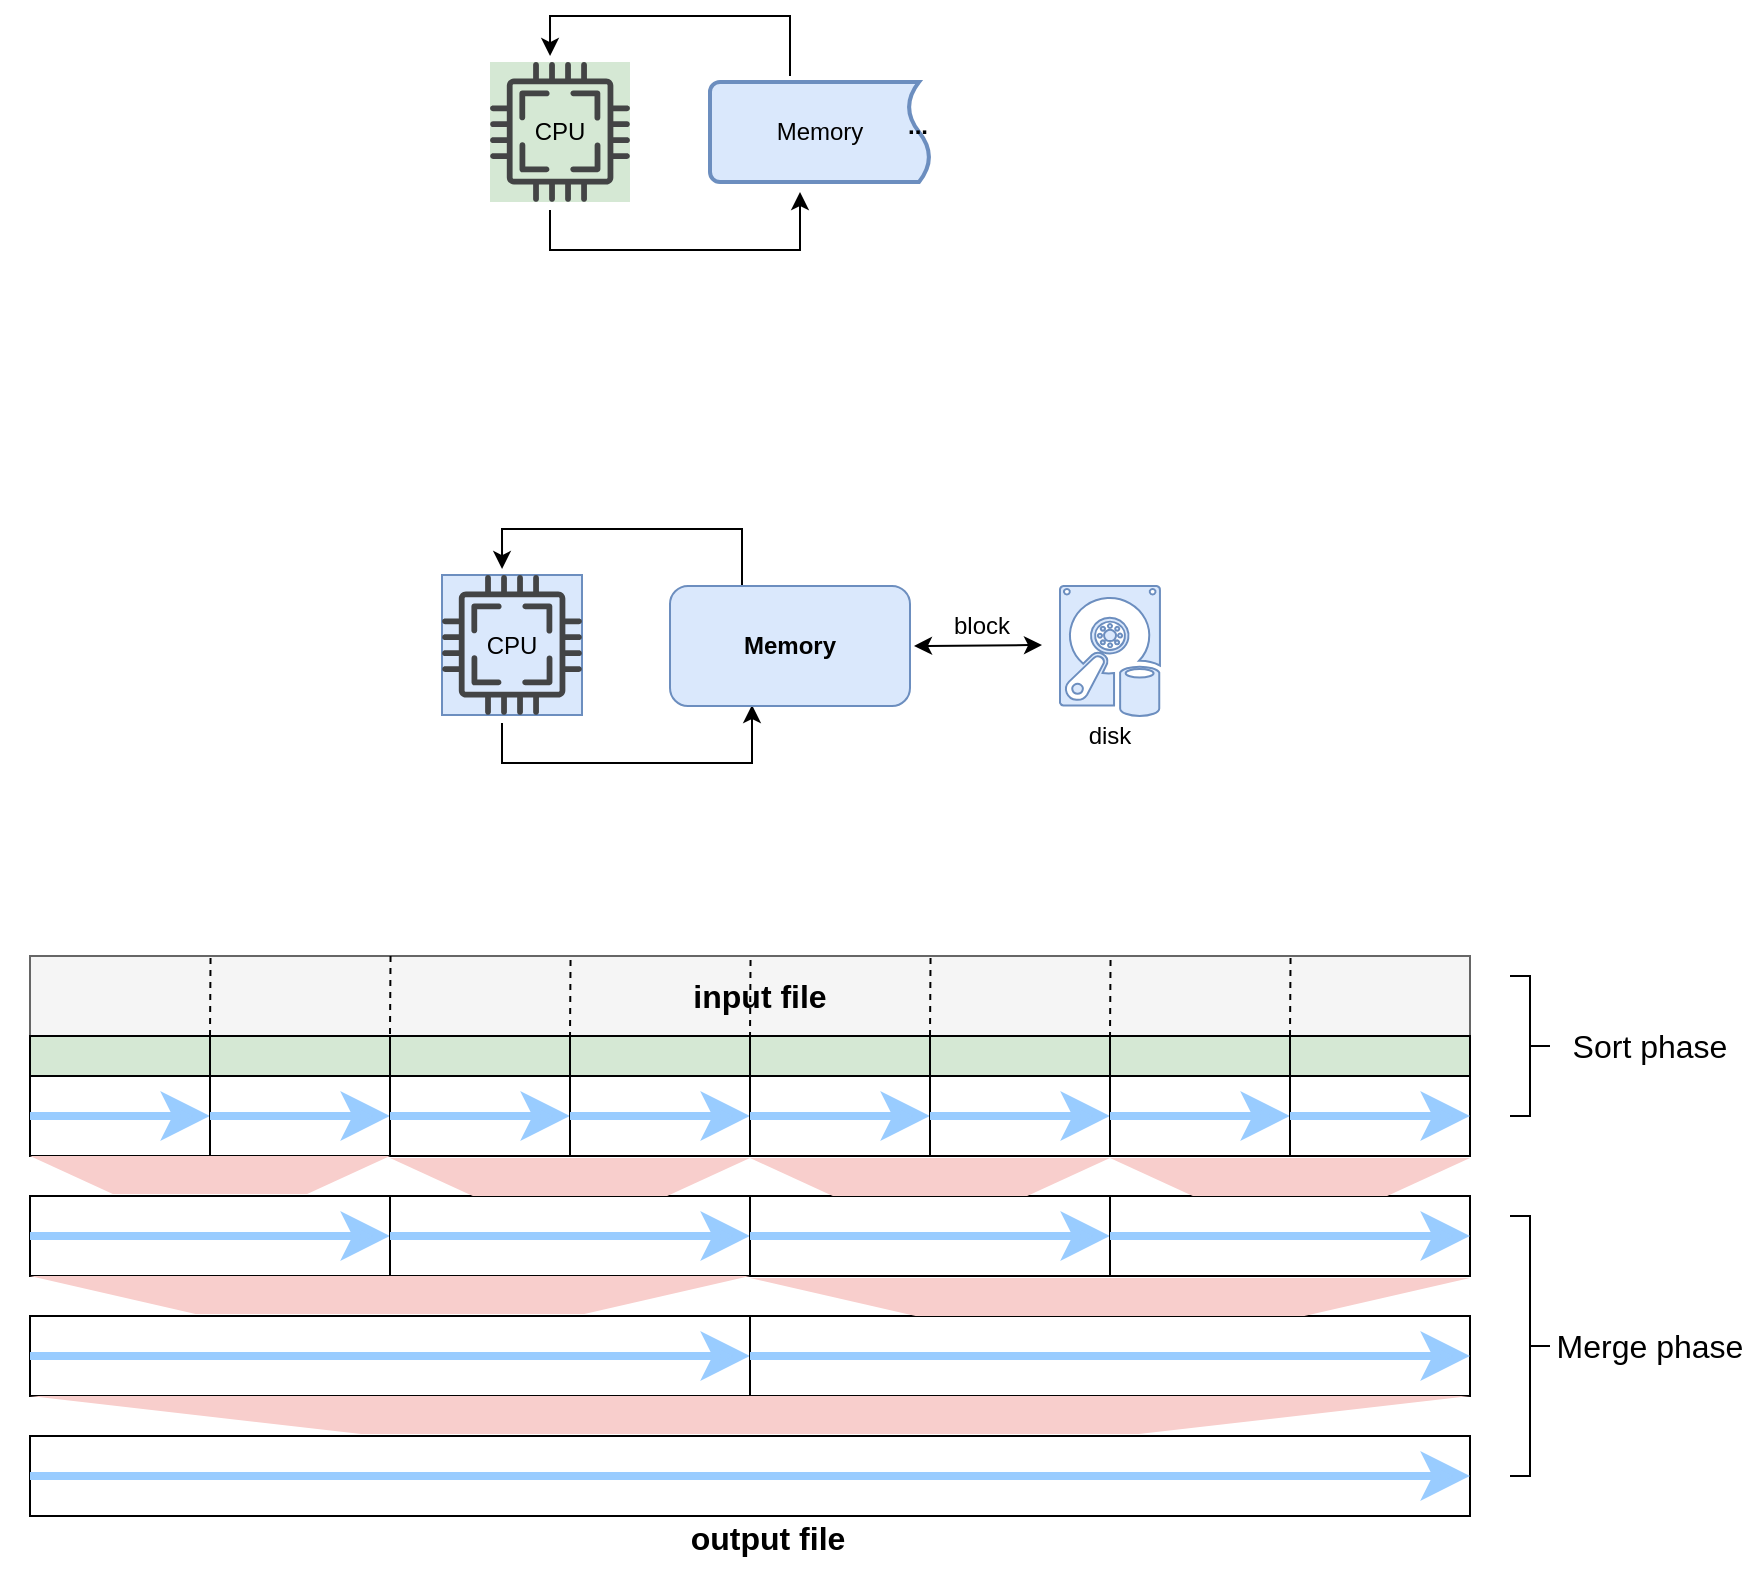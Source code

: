 <mxfile version="20.4.0" type="github">
  <diagram id="4smZeyvt5P-9_RaWFuqd" name="Page-1">
    <mxGraphModel dx="1209" dy="652" grid="1" gridSize="10" guides="1" tooltips="1" connect="1" arrows="1" fold="1" page="1" pageScale="1" pageWidth="850" pageHeight="1100" math="0" shadow="0">
      <root>
        <mxCell id="0" />
        <mxCell id="1" parent="0" />
        <mxCell id="fH4loxEB4iK8McvrBhj8-13" value="" style="group;fillColor=#d5e8d4;strokeColor=none;" vertex="1" connectable="0" parent="1">
          <mxGeometry x="250" y="263" width="70" height="70" as="geometry" />
        </mxCell>
        <mxCell id="fH4loxEB4iK8McvrBhj8-11" value="" style="sketch=0;pointerEvents=1;shadow=0;dashed=0;html=1;strokeColor=none;fillColor=#434445;aspect=fixed;labelPosition=center;verticalLabelPosition=bottom;verticalAlign=top;align=center;outlineConnect=0;shape=mxgraph.vvd.cpu;" vertex="1" parent="fH4loxEB4iK8McvrBhj8-13">
          <mxGeometry width="70" height="70" as="geometry" />
        </mxCell>
        <mxCell id="fH4loxEB4iK8McvrBhj8-12" value="CPU" style="text;html=1;strokeColor=none;fillColor=#d5e8d4;align=center;verticalAlign=middle;whiteSpace=wrap;rounded=0;" vertex="1" parent="fH4loxEB4iK8McvrBhj8-13">
          <mxGeometry x="20" y="20" width="30" height="30" as="geometry" />
        </mxCell>
        <mxCell id="fH4loxEB4iK8McvrBhj8-14" value="Memory" style="strokeWidth=2;html=1;shape=mxgraph.flowchart.document2;whiteSpace=wrap;size=0.1;direction=north;fillColor=#dae8fc;strokeColor=#6c8ebf;" vertex="1" parent="1">
          <mxGeometry x="360" y="273" width="110" height="50" as="geometry" />
        </mxCell>
        <mxCell id="fH4loxEB4iK8McvrBhj8-15" value="..." style="text;html=1;strokeColor=none;fillColor=none;align=center;verticalAlign=middle;whiteSpace=wrap;rounded=0;fontStyle=1;spacingTop=0;" vertex="1" parent="1">
          <mxGeometry x="434" y="280" width="60" height="30" as="geometry" />
        </mxCell>
        <mxCell id="fH4loxEB4iK8McvrBhj8-16" value="" style="endArrow=classic;html=1;rounded=0;entryX=0.429;entryY=-0.014;entryDx=0;entryDy=0;entryPerimeter=0;" edge="1" parent="1">
          <mxGeometry width="50" height="50" relative="1" as="geometry">
            <mxPoint x="400" y="270" as="sourcePoint" />
            <mxPoint x="280.03" y="260.02" as="targetPoint" />
            <Array as="points">
              <mxPoint x="400" y="240" />
              <mxPoint x="280" y="240" />
            </Array>
          </mxGeometry>
        </mxCell>
        <mxCell id="fH4loxEB4iK8McvrBhj8-17" value="" style="endArrow=classic;html=1;rounded=0;entryX=0;entryY=0.5;entryDx=0;entryDy=0;entryPerimeter=0;" edge="1" parent="1">
          <mxGeometry width="50" height="50" relative="1" as="geometry">
            <mxPoint x="280" y="337" as="sourcePoint" />
            <mxPoint x="405" y="328" as="targetPoint" />
            <Array as="points">
              <mxPoint x="280" y="357" />
              <mxPoint x="405" y="357" />
            </Array>
          </mxGeometry>
        </mxCell>
        <mxCell id="fH4loxEB4iK8McvrBhj8-19" value="" style="group;fillColor=#dae8fc;strokeColor=#6c8ebf;" vertex="1" connectable="0" parent="1">
          <mxGeometry x="226" y="519.5" width="70" height="70" as="geometry" />
        </mxCell>
        <mxCell id="fH4loxEB4iK8McvrBhj8-20" value="" style="sketch=0;pointerEvents=1;shadow=0;dashed=0;html=1;strokeColor=none;fillColor=#434445;aspect=fixed;labelPosition=center;verticalLabelPosition=bottom;verticalAlign=top;align=center;outlineConnect=0;shape=mxgraph.vvd.cpu;" vertex="1" parent="fH4loxEB4iK8McvrBhj8-19">
          <mxGeometry width="70" height="70" as="geometry" />
        </mxCell>
        <mxCell id="fH4loxEB4iK8McvrBhj8-21" value="CPU" style="text;html=1;strokeColor=none;fillColor=#dae8fc;align=center;verticalAlign=middle;whiteSpace=wrap;rounded=0;" vertex="1" parent="fH4loxEB4iK8McvrBhj8-19">
          <mxGeometry x="20" y="20" width="30" height="30" as="geometry" />
        </mxCell>
        <mxCell id="fH4loxEB4iK8McvrBhj8-24" value="" style="endArrow=classic;html=1;rounded=0;entryX=0.429;entryY=-0.014;entryDx=0;entryDy=0;entryPerimeter=0;" edge="1" parent="1">
          <mxGeometry width="50" height="50" relative="1" as="geometry">
            <mxPoint x="376" y="526.5" as="sourcePoint" />
            <mxPoint x="256.03" y="516.52" as="targetPoint" />
            <Array as="points">
              <mxPoint x="376" y="496.5" />
              <mxPoint x="256" y="496.5" />
            </Array>
          </mxGeometry>
        </mxCell>
        <mxCell id="fH4loxEB4iK8McvrBhj8-25" value="" style="endArrow=classic;html=1;rounded=0;entryX=0;entryY=0.5;entryDx=0;entryDy=0;entryPerimeter=0;" edge="1" parent="1">
          <mxGeometry width="50" height="50" relative="1" as="geometry">
            <mxPoint x="256" y="593.5" as="sourcePoint" />
            <mxPoint x="381" y="584.5" as="targetPoint" />
            <Array as="points">
              <mxPoint x="256" y="613.5" />
              <mxPoint x="381" y="613.5" />
            </Array>
          </mxGeometry>
        </mxCell>
        <mxCell id="fH4loxEB4iK8McvrBhj8-26" value="Memory" style="rounded=1;whiteSpace=wrap;html=1;strokeColor=#6c8ebf;fillColor=#dae8fc;fontStyle=1" vertex="1" parent="1">
          <mxGeometry x="340" y="525" width="120" height="60" as="geometry" />
        </mxCell>
        <mxCell id="fH4loxEB4iK8McvrBhj8-28" value="" style="endArrow=classic;startArrow=classic;html=1;rounded=0;exitX=1;exitY=0.5;exitDx=0;exitDy=0;entryX=0;entryY=0.5;entryDx=0;entryDy=0;" edge="1" parent="1">
          <mxGeometry width="50" height="50" relative="1" as="geometry">
            <mxPoint x="462" y="555" as="sourcePoint" />
            <mxPoint x="526" y="554.5" as="targetPoint" />
          </mxGeometry>
        </mxCell>
        <mxCell id="fH4loxEB4iK8McvrBhj8-29" value="block" style="text;html=1;strokeColor=none;fillColor=none;align=center;verticalAlign=middle;whiteSpace=wrap;rounded=0;" vertex="1" parent="1">
          <mxGeometry x="466" y="529.5" width="60" height="30" as="geometry" />
        </mxCell>
        <mxCell id="fH4loxEB4iK8McvrBhj8-30" value="" style="verticalLabelPosition=bottom;html=1;verticalAlign=top;align=center;strokeColor=#6c8ebf;fillColor=#dae8fc;shape=mxgraph.azure.vhd_data_disk;pointerEvents=1;" vertex="1" parent="1">
          <mxGeometry x="535" y="525" width="50" height="65" as="geometry" />
        </mxCell>
        <mxCell id="fH4loxEB4iK8McvrBhj8-31" value="disk" style="text;html=1;strokeColor=none;fillColor=none;align=center;verticalAlign=middle;whiteSpace=wrap;rounded=0;" vertex="1" parent="1">
          <mxGeometry x="530" y="585" width="60" height="30" as="geometry" />
        </mxCell>
        <mxCell id="fH4loxEB4iK8McvrBhj8-32" value="" style="rounded=0;whiteSpace=wrap;html=1;strokeColor=#666666;fillColor=#f5f5f5;fontColor=#333333;fontSize=16;" vertex="1" parent="1">
          <mxGeometry x="20" y="710" width="720" height="40" as="geometry" />
        </mxCell>
        <mxCell id="fH4loxEB4iK8McvrBhj8-33" value="" style="rounded=0;whiteSpace=wrap;html=1;fontSize=16;" vertex="1" parent="1">
          <mxGeometry x="20" y="770" width="90" height="40" as="geometry" />
        </mxCell>
        <mxCell id="fH4loxEB4iK8McvrBhj8-35" value="" style="endArrow=classic;html=1;rounded=0;fontSize=16;exitX=0;exitY=0.5;exitDx=0;exitDy=0;entryX=1;entryY=0.5;entryDx=0;entryDy=0;fillColor=#dae8fc;strokeColor=#99CCFF;strokeWidth=4;startArrow=none;startFill=0;endSize=12;" edge="1" parent="1" source="fH4loxEB4iK8McvrBhj8-33" target="fH4loxEB4iK8McvrBhj8-33">
          <mxGeometry width="50" height="50" relative="1" as="geometry">
            <mxPoint x="400" y="860" as="sourcePoint" />
            <mxPoint x="450" y="810" as="targetPoint" />
          </mxGeometry>
        </mxCell>
        <mxCell id="fH4loxEB4iK8McvrBhj8-36" value="" style="rounded=0;whiteSpace=wrap;html=1;fontSize=16;" vertex="1" parent="1">
          <mxGeometry x="110" y="770" width="90" height="40" as="geometry" />
        </mxCell>
        <mxCell id="fH4loxEB4iK8McvrBhj8-37" value="" style="endArrow=classic;html=1;rounded=0;fontSize=16;exitX=0;exitY=0.5;exitDx=0;exitDy=0;entryX=1;entryY=0.5;entryDx=0;entryDy=0;fillColor=#dae8fc;strokeColor=#99CCFF;strokeWidth=4;startArrow=none;startFill=0;endSize=12;" edge="1" parent="1" source="fH4loxEB4iK8McvrBhj8-36" target="fH4loxEB4iK8McvrBhj8-36">
          <mxGeometry width="50" height="50" relative="1" as="geometry">
            <mxPoint x="490" y="860" as="sourcePoint" />
            <mxPoint x="540" y="810" as="targetPoint" />
          </mxGeometry>
        </mxCell>
        <mxCell id="fH4loxEB4iK8McvrBhj8-38" value="" style="rounded=0;whiteSpace=wrap;html=1;fontSize=16;" vertex="1" parent="1">
          <mxGeometry x="200" y="770" width="90" height="40" as="geometry" />
        </mxCell>
        <mxCell id="fH4loxEB4iK8McvrBhj8-39" value="" style="endArrow=classic;html=1;rounded=0;fontSize=16;exitX=0;exitY=0.5;exitDx=0;exitDy=0;entryX=1;entryY=0.5;entryDx=0;entryDy=0;fillColor=#dae8fc;strokeColor=#99CCFF;strokeWidth=4;startArrow=none;startFill=0;endSize=12;" edge="1" parent="1" source="fH4loxEB4iK8McvrBhj8-38" target="fH4loxEB4iK8McvrBhj8-38">
          <mxGeometry width="50" height="50" relative="1" as="geometry">
            <mxPoint x="580" y="860" as="sourcePoint" />
            <mxPoint x="630" y="810" as="targetPoint" />
          </mxGeometry>
        </mxCell>
        <mxCell id="fH4loxEB4iK8McvrBhj8-42" value="" style="rounded=0;whiteSpace=wrap;html=1;fontSize=16;" vertex="1" parent="1">
          <mxGeometry x="290" y="770" width="90" height="40" as="geometry" />
        </mxCell>
        <mxCell id="fH4loxEB4iK8McvrBhj8-43" value="" style="endArrow=classic;html=1;rounded=0;fontSize=16;exitX=0;exitY=0.5;exitDx=0;exitDy=0;entryX=1;entryY=0.5;entryDx=0;entryDy=0;fillColor=#dae8fc;strokeColor=#99CCFF;strokeWidth=4;startArrow=none;startFill=0;endSize=12;" edge="1" parent="1" source="fH4loxEB4iK8McvrBhj8-42" target="fH4loxEB4iK8McvrBhj8-42">
          <mxGeometry width="50" height="50" relative="1" as="geometry">
            <mxPoint x="670" y="860" as="sourcePoint" />
            <mxPoint x="720" y="810" as="targetPoint" />
          </mxGeometry>
        </mxCell>
        <mxCell id="fH4loxEB4iK8McvrBhj8-44" value="" style="rounded=0;whiteSpace=wrap;html=1;fontSize=16;" vertex="1" parent="1">
          <mxGeometry x="380" y="770" width="90" height="40" as="geometry" />
        </mxCell>
        <mxCell id="fH4loxEB4iK8McvrBhj8-45" value="" style="endArrow=classic;html=1;rounded=0;fontSize=16;exitX=0;exitY=0.5;exitDx=0;exitDy=0;entryX=1;entryY=0.5;entryDx=0;entryDy=0;fillColor=#dae8fc;strokeColor=#99CCFF;strokeWidth=4;startArrow=none;startFill=0;endSize=12;" edge="1" parent="1" source="fH4loxEB4iK8McvrBhj8-44" target="fH4loxEB4iK8McvrBhj8-44">
          <mxGeometry width="50" height="50" relative="1" as="geometry">
            <mxPoint x="760" y="860" as="sourcePoint" />
            <mxPoint x="810" y="810" as="targetPoint" />
          </mxGeometry>
        </mxCell>
        <mxCell id="fH4loxEB4iK8McvrBhj8-46" value="" style="rounded=0;whiteSpace=wrap;html=1;fontSize=16;" vertex="1" parent="1">
          <mxGeometry x="470" y="770" width="90" height="40" as="geometry" />
        </mxCell>
        <mxCell id="fH4loxEB4iK8McvrBhj8-47" value="" style="endArrow=classic;html=1;rounded=0;fontSize=16;exitX=0;exitY=0.5;exitDx=0;exitDy=0;entryX=1;entryY=0.5;entryDx=0;entryDy=0;fillColor=#dae8fc;strokeColor=#99CCFF;strokeWidth=4;startArrow=none;startFill=0;endSize=12;" edge="1" parent="1" source="fH4loxEB4iK8McvrBhj8-46" target="fH4loxEB4iK8McvrBhj8-46">
          <mxGeometry width="50" height="50" relative="1" as="geometry">
            <mxPoint x="850" y="860" as="sourcePoint" />
            <mxPoint x="900" y="810" as="targetPoint" />
          </mxGeometry>
        </mxCell>
        <mxCell id="fH4loxEB4iK8McvrBhj8-48" value="" style="rounded=0;whiteSpace=wrap;html=1;fontSize=16;" vertex="1" parent="1">
          <mxGeometry x="560" y="770" width="90" height="40" as="geometry" />
        </mxCell>
        <mxCell id="fH4loxEB4iK8McvrBhj8-49" value="" style="endArrow=classic;html=1;rounded=0;fontSize=16;exitX=0;exitY=0.5;exitDx=0;exitDy=0;entryX=1;entryY=0.5;entryDx=0;entryDy=0;fillColor=#dae8fc;strokeColor=#99CCFF;strokeWidth=4;startArrow=none;startFill=0;endSize=12;" edge="1" parent="1" source="fH4loxEB4iK8McvrBhj8-48" target="fH4loxEB4iK8McvrBhj8-48">
          <mxGeometry width="50" height="50" relative="1" as="geometry">
            <mxPoint x="940" y="860" as="sourcePoint" />
            <mxPoint x="990" y="810" as="targetPoint" />
          </mxGeometry>
        </mxCell>
        <mxCell id="fH4loxEB4iK8McvrBhj8-50" value="" style="rounded=0;whiteSpace=wrap;html=1;fontSize=16;" vertex="1" parent="1">
          <mxGeometry x="650" y="770" width="90" height="40" as="geometry" />
        </mxCell>
        <mxCell id="fH4loxEB4iK8McvrBhj8-51" value="" style="endArrow=classic;html=1;rounded=0;fontSize=16;exitX=0;exitY=0.5;exitDx=0;exitDy=0;entryX=1;entryY=0.5;entryDx=0;entryDy=0;fillColor=#dae8fc;strokeColor=#99CCFF;strokeWidth=4;startArrow=none;startFill=0;endSize=12;" edge="1" parent="1" source="fH4loxEB4iK8McvrBhj8-50" target="fH4loxEB4iK8McvrBhj8-50">
          <mxGeometry width="50" height="50" relative="1" as="geometry">
            <mxPoint x="1030" y="860" as="sourcePoint" />
            <mxPoint x="1080" y="810" as="targetPoint" />
          </mxGeometry>
        </mxCell>
        <mxCell id="fH4loxEB4iK8McvrBhj8-54" value="" style="rounded=0;whiteSpace=wrap;html=1;fontSize=16;" vertex="1" parent="1">
          <mxGeometry x="20" y="830" width="180" height="40" as="geometry" />
        </mxCell>
        <mxCell id="fH4loxEB4iK8McvrBhj8-55" value="" style="endArrow=classic;html=1;rounded=0;fontSize=16;exitX=0;exitY=0.5;exitDx=0;exitDy=0;entryX=1;entryY=0.5;entryDx=0;entryDy=0;fillColor=#dae8fc;strokeColor=#99CCFF;strokeWidth=4;startArrow=none;startFill=0;endSize=12;" edge="1" parent="1" source="fH4loxEB4iK8McvrBhj8-54" target="fH4loxEB4iK8McvrBhj8-54">
          <mxGeometry width="50" height="50" relative="1" as="geometry">
            <mxPoint x="400" y="920" as="sourcePoint" />
            <mxPoint x="450" y="870" as="targetPoint" />
          </mxGeometry>
        </mxCell>
        <mxCell id="fH4loxEB4iK8McvrBhj8-56" value="" style="rounded=0;whiteSpace=wrap;html=1;fontSize=16;" vertex="1" parent="1">
          <mxGeometry x="200" y="830" width="180" height="40" as="geometry" />
        </mxCell>
        <mxCell id="fH4loxEB4iK8McvrBhj8-57" value="" style="endArrow=classic;html=1;rounded=0;fontSize=16;exitX=0;exitY=0.5;exitDx=0;exitDy=0;entryX=1;entryY=0.5;entryDx=0;entryDy=0;fillColor=#dae8fc;strokeColor=#99CCFF;strokeWidth=4;startArrow=none;startFill=0;endSize=12;" edge="1" parent="1" source="fH4loxEB4iK8McvrBhj8-56" target="fH4loxEB4iK8McvrBhj8-56">
          <mxGeometry width="50" height="50" relative="1" as="geometry">
            <mxPoint x="580" y="920" as="sourcePoint" />
            <mxPoint x="630" y="870" as="targetPoint" />
          </mxGeometry>
        </mxCell>
        <mxCell id="fH4loxEB4iK8McvrBhj8-58" value="" style="rounded=0;whiteSpace=wrap;html=1;fontSize=16;" vertex="1" parent="1">
          <mxGeometry x="380" y="830" width="180" height="40" as="geometry" />
        </mxCell>
        <mxCell id="fH4loxEB4iK8McvrBhj8-59" value="" style="endArrow=classic;html=1;rounded=0;fontSize=16;exitX=0;exitY=0.5;exitDx=0;exitDy=0;entryX=1;entryY=0.5;entryDx=0;entryDy=0;fillColor=#dae8fc;strokeColor=#99CCFF;strokeWidth=4;startArrow=none;startFill=0;endSize=12;" edge="1" parent="1" source="fH4loxEB4iK8McvrBhj8-58" target="fH4loxEB4iK8McvrBhj8-58">
          <mxGeometry width="50" height="50" relative="1" as="geometry">
            <mxPoint x="760" y="920" as="sourcePoint" />
            <mxPoint x="810" y="870" as="targetPoint" />
          </mxGeometry>
        </mxCell>
        <mxCell id="fH4loxEB4iK8McvrBhj8-60" value="" style="rounded=0;whiteSpace=wrap;html=1;fontSize=16;" vertex="1" parent="1">
          <mxGeometry x="560" y="830" width="180" height="40" as="geometry" />
        </mxCell>
        <mxCell id="fH4loxEB4iK8McvrBhj8-61" value="" style="endArrow=classic;html=1;rounded=0;fontSize=16;exitX=0;exitY=0.5;exitDx=0;exitDy=0;entryX=1;entryY=0.5;entryDx=0;entryDy=0;fillColor=#dae8fc;strokeColor=#99CCFF;strokeWidth=4;startArrow=none;startFill=0;endSize=12;" edge="1" parent="1" source="fH4loxEB4iK8McvrBhj8-60" target="fH4loxEB4iK8McvrBhj8-60">
          <mxGeometry width="50" height="50" relative="1" as="geometry">
            <mxPoint x="940" y="920" as="sourcePoint" />
            <mxPoint x="990" y="870" as="targetPoint" />
          </mxGeometry>
        </mxCell>
        <mxCell id="fH4loxEB4iK8McvrBhj8-62" value="" style="rounded=0;whiteSpace=wrap;html=1;fontSize=16;" vertex="1" parent="1">
          <mxGeometry x="20" y="890" width="360" height="40" as="geometry" />
        </mxCell>
        <mxCell id="fH4loxEB4iK8McvrBhj8-63" value="" style="endArrow=classic;html=1;rounded=0;fontSize=16;exitX=0;exitY=0.5;exitDx=0;exitDy=0;entryX=1;entryY=0.5;entryDx=0;entryDy=0;fillColor=#dae8fc;strokeColor=#99CCFF;strokeWidth=4;startArrow=none;startFill=0;endSize=12;" edge="1" parent="1" source="fH4loxEB4iK8McvrBhj8-62" target="fH4loxEB4iK8McvrBhj8-62">
          <mxGeometry width="50" height="50" relative="1" as="geometry">
            <mxPoint x="400" y="980" as="sourcePoint" />
            <mxPoint x="450" y="930" as="targetPoint" />
          </mxGeometry>
        </mxCell>
        <mxCell id="fH4loxEB4iK8McvrBhj8-65" value="" style="rounded=0;whiteSpace=wrap;html=1;fontSize=16;" vertex="1" parent="1">
          <mxGeometry x="380" y="890" width="360" height="40" as="geometry" />
        </mxCell>
        <mxCell id="fH4loxEB4iK8McvrBhj8-66" value="" style="endArrow=classic;html=1;rounded=0;fontSize=16;exitX=0;exitY=0.5;exitDx=0;exitDy=0;entryX=1;entryY=0.5;entryDx=0;entryDy=0;fillColor=#dae8fc;strokeColor=#99CCFF;strokeWidth=4;startArrow=none;startFill=0;endSize=12;" edge="1" parent="1" source="fH4loxEB4iK8McvrBhj8-65" target="fH4loxEB4iK8McvrBhj8-65">
          <mxGeometry width="50" height="50" relative="1" as="geometry">
            <mxPoint x="760" y="980" as="sourcePoint" />
            <mxPoint x="810" y="930" as="targetPoint" />
          </mxGeometry>
        </mxCell>
        <mxCell id="fH4loxEB4iK8McvrBhj8-67" value="" style="rounded=0;whiteSpace=wrap;html=1;fontSize=16;" vertex="1" parent="1">
          <mxGeometry x="20" y="950" width="720" height="40" as="geometry" />
        </mxCell>
        <mxCell id="fH4loxEB4iK8McvrBhj8-68" value="" style="endArrow=classic;html=1;rounded=0;fontSize=16;exitX=0;exitY=0.5;exitDx=0;exitDy=0;entryX=1;entryY=0.5;entryDx=0;entryDy=0;fillColor=#dae8fc;strokeColor=#99CCFF;strokeWidth=4;startArrow=none;startFill=0;endSize=12;" edge="1" parent="1" source="fH4loxEB4iK8McvrBhj8-67" target="fH4loxEB4iK8McvrBhj8-67">
          <mxGeometry width="50" height="50" relative="1" as="geometry">
            <mxPoint x="400" y="1040" as="sourcePoint" />
            <mxPoint x="450" y="990" as="targetPoint" />
          </mxGeometry>
        </mxCell>
        <mxCell id="fH4loxEB4iK8McvrBhj8-69" value="output file" style="text;html=1;strokeColor=none;fillColor=none;align=center;verticalAlign=middle;whiteSpace=wrap;rounded=0;fontSize=16;fontStyle=1" vertex="1" parent="1">
          <mxGeometry x="344" y="986" width="90" height="30" as="geometry" />
        </mxCell>
        <mxCell id="fH4loxEB4iK8McvrBhj8-71" value="" style="strokeWidth=1;html=1;shape=mxgraph.flowchart.annotation_2;align=left;labelPosition=right;pointerEvents=1;strokeColor=default;fontSize=16;fillColor=default;rotation=-180;" vertex="1" parent="1">
          <mxGeometry x="760" y="720" width="20" height="70" as="geometry" />
        </mxCell>
        <mxCell id="fH4loxEB4iK8McvrBhj8-72" value="Sort phase" style="text;html=1;strokeColor=none;fillColor=none;align=center;verticalAlign=middle;whiteSpace=wrap;rounded=0;strokeWidth=1;fontSize=16;" vertex="1" parent="1">
          <mxGeometry x="790" y="740" width="80" height="30" as="geometry" />
        </mxCell>
        <mxCell id="fH4loxEB4iK8McvrBhj8-73" value="" style="strokeWidth=1;html=1;shape=mxgraph.flowchart.annotation_2;align=left;labelPosition=right;pointerEvents=1;strokeColor=default;fontSize=16;fillColor=default;rotation=-180;" vertex="1" parent="1">
          <mxGeometry x="760" y="840" width="20" height="130" as="geometry" />
        </mxCell>
        <mxCell id="fH4loxEB4iK8McvrBhj8-74" value="Merge phase" style="text;html=1;strokeColor=none;fillColor=none;align=center;verticalAlign=middle;whiteSpace=wrap;rounded=0;strokeWidth=1;fontSize=16;" vertex="1" parent="1">
          <mxGeometry x="780" y="890" width="100" height="30" as="geometry" />
        </mxCell>
        <mxCell id="fH4loxEB4iK8McvrBhj8-92" value="" style="verticalLabelPosition=middle;verticalAlign=middle;html=1;shape=trapezoid;perimeter=trapezoidPerimeter;whiteSpace=wrap;size=0.23;arcSize=10;flipV=1;labelPosition=center;align=center;strokeColor=none;strokeWidth=1;fontSize=16;fillColor=#f8cecc;" vertex="1" parent="1">
          <mxGeometry x="20" y="810" width="180" height="19" as="geometry" />
        </mxCell>
        <mxCell id="fH4loxEB4iK8McvrBhj8-94" value="" style="verticalLabelPosition=middle;verticalAlign=middle;html=1;shape=trapezoid;perimeter=trapezoidPerimeter;whiteSpace=wrap;size=0.23;arcSize=10;flipV=1;labelPosition=center;align=center;strokeColor=none;strokeWidth=1;fontSize=16;fillColor=#f8cecc;" vertex="1" parent="1">
          <mxGeometry x="200" y="811" width="180" height="19" as="geometry" />
        </mxCell>
        <mxCell id="fH4loxEB4iK8McvrBhj8-95" value="" style="verticalLabelPosition=middle;verticalAlign=middle;html=1;shape=trapezoid;perimeter=trapezoidPerimeter;whiteSpace=wrap;size=0.23;arcSize=10;flipV=1;labelPosition=center;align=center;strokeColor=none;strokeWidth=1;fontSize=16;fillColor=#f8cecc;" vertex="1" parent="1">
          <mxGeometry x="380" y="811" width="180" height="19" as="geometry" />
        </mxCell>
        <mxCell id="fH4loxEB4iK8McvrBhj8-96" value="" style="verticalLabelPosition=middle;verticalAlign=middle;html=1;shape=trapezoid;perimeter=trapezoidPerimeter;whiteSpace=wrap;size=0.23;arcSize=10;flipV=1;labelPosition=center;align=center;strokeColor=none;strokeWidth=1;fontSize=16;fillColor=#f8cecc;" vertex="1" parent="1">
          <mxGeometry x="560" y="811" width="180" height="19" as="geometry" />
        </mxCell>
        <mxCell id="fH4loxEB4iK8McvrBhj8-97" value="" style="verticalLabelPosition=middle;verticalAlign=middle;html=1;shape=trapezoid;perimeter=trapezoidPerimeter;whiteSpace=wrap;size=0.23;arcSize=10;flipV=1;labelPosition=center;align=center;strokeColor=none;strokeWidth=1;fontSize=16;fillColor=#f8cecc;" vertex="1" parent="1">
          <mxGeometry x="20" y="870" width="360" height="19" as="geometry" />
        </mxCell>
        <mxCell id="fH4loxEB4iK8McvrBhj8-98" value="" style="verticalLabelPosition=middle;verticalAlign=middle;html=1;shape=trapezoid;perimeter=trapezoidPerimeter;whiteSpace=wrap;size=0.23;arcSize=10;flipV=1;labelPosition=center;align=center;strokeColor=none;strokeWidth=1;fontSize=16;fillColor=#f8cecc;" vertex="1" parent="1">
          <mxGeometry x="380" y="871" width="360" height="19" as="geometry" />
        </mxCell>
        <mxCell id="fH4loxEB4iK8McvrBhj8-99" value="" style="verticalLabelPosition=middle;verticalAlign=middle;html=1;shape=trapezoid;perimeter=trapezoidPerimeter;whiteSpace=wrap;size=0.23;arcSize=10;flipV=1;labelPosition=center;align=center;strokeColor=none;strokeWidth=1;fontSize=16;fillColor=#f8cecc;" vertex="1" parent="1">
          <mxGeometry x="20" y="930" width="720" height="19" as="geometry" />
        </mxCell>
        <mxCell id="fH4loxEB4iK8McvrBhj8-102" value="" style="rounded=0;whiteSpace=wrap;html=1;strokeColor=default;strokeWidth=1;fontSize=16;fillColor=#d5e8d4;" vertex="1" parent="1">
          <mxGeometry x="20" y="750" width="90" height="20" as="geometry" />
        </mxCell>
        <mxCell id="fH4loxEB4iK8McvrBhj8-103" value="" style="shape=image;html=1;verticalAlign=top;verticalLabelPosition=bottom;labelBackgroundColor=#ffffff;imageAspect=0;aspect=fixed;image=https://cdn0.iconfinder.com/data/icons/ui-interface-6/24/filter-128.png;strokeColor=default;strokeWidth=1;fontSize=16;fillColor=default;imageBorder=none;" vertex="1" parent="1">
          <mxGeometry x="53" y="751" width="20" height="20" as="geometry" />
        </mxCell>
        <mxCell id="fH4loxEB4iK8McvrBhj8-104" value="" style="rounded=0;whiteSpace=wrap;html=1;strokeColor=default;strokeWidth=1;fontSize=16;fillColor=#d5e8d4;" vertex="1" parent="1">
          <mxGeometry x="110" y="750" width="90" height="20" as="geometry" />
        </mxCell>
        <mxCell id="fH4loxEB4iK8McvrBhj8-105" value="" style="shape=image;html=1;verticalAlign=top;verticalLabelPosition=bottom;labelBackgroundColor=#ffffff;imageAspect=0;aspect=fixed;image=https://cdn0.iconfinder.com/data/icons/ui-interface-6/24/filter-128.png;strokeColor=default;strokeWidth=1;fontSize=16;fillColor=default;imageBorder=none;" vertex="1" parent="1">
          <mxGeometry x="143" y="751" width="20" height="20" as="geometry" />
        </mxCell>
        <mxCell id="fH4loxEB4iK8McvrBhj8-106" value="" style="rounded=0;whiteSpace=wrap;html=1;strokeColor=default;strokeWidth=1;fontSize=16;fillColor=#d5e8d4;" vertex="1" parent="1">
          <mxGeometry x="200" y="750" width="90" height="20" as="geometry" />
        </mxCell>
        <mxCell id="fH4loxEB4iK8McvrBhj8-107" value="" style="shape=image;html=1;verticalAlign=top;verticalLabelPosition=bottom;labelBackgroundColor=#ffffff;imageAspect=0;aspect=fixed;image=https://cdn0.iconfinder.com/data/icons/ui-interface-6/24/filter-128.png;strokeColor=default;strokeWidth=1;fontSize=16;fillColor=default;imageBorder=none;" vertex="1" parent="1">
          <mxGeometry x="233" y="751" width="20" height="20" as="geometry" />
        </mxCell>
        <mxCell id="fH4loxEB4iK8McvrBhj8-108" value="" style="rounded=0;whiteSpace=wrap;html=1;strokeColor=default;strokeWidth=1;fontSize=16;fillColor=#d5e8d4;" vertex="1" parent="1">
          <mxGeometry x="290" y="750" width="90" height="20" as="geometry" />
        </mxCell>
        <mxCell id="fH4loxEB4iK8McvrBhj8-109" value="" style="shape=image;html=1;verticalAlign=top;verticalLabelPosition=bottom;labelBackgroundColor=#ffffff;imageAspect=0;aspect=fixed;image=https://cdn0.iconfinder.com/data/icons/ui-interface-6/24/filter-128.png;strokeColor=default;strokeWidth=1;fontSize=16;fillColor=default;imageBorder=none;" vertex="1" parent="1">
          <mxGeometry x="323" y="751" width="20" height="20" as="geometry" />
        </mxCell>
        <mxCell id="fH4loxEB4iK8McvrBhj8-112" value="" style="rounded=0;whiteSpace=wrap;html=1;strokeColor=default;strokeWidth=1;fontSize=16;fillColor=#d5e8d4;" vertex="1" parent="1">
          <mxGeometry x="380" y="750" width="90" height="20" as="geometry" />
        </mxCell>
        <mxCell id="fH4loxEB4iK8McvrBhj8-113" value="" style="shape=image;html=1;verticalAlign=top;verticalLabelPosition=bottom;labelBackgroundColor=#ffffff;imageAspect=0;aspect=fixed;image=https://cdn0.iconfinder.com/data/icons/ui-interface-6/24/filter-128.png;strokeColor=default;strokeWidth=1;fontSize=16;fillColor=default;imageBorder=none;" vertex="1" parent="1">
          <mxGeometry x="413" y="751" width="20" height="20" as="geometry" />
        </mxCell>
        <mxCell id="fH4loxEB4iK8McvrBhj8-114" value="" style="rounded=0;whiteSpace=wrap;html=1;strokeColor=default;strokeWidth=1;fontSize=16;fillColor=#d5e8d4;" vertex="1" parent="1">
          <mxGeometry x="470" y="750" width="90" height="20" as="geometry" />
        </mxCell>
        <mxCell id="fH4loxEB4iK8McvrBhj8-115" value="" style="shape=image;html=1;verticalAlign=top;verticalLabelPosition=bottom;labelBackgroundColor=#ffffff;imageAspect=0;aspect=fixed;image=https://cdn0.iconfinder.com/data/icons/ui-interface-6/24/filter-128.png;strokeColor=default;strokeWidth=1;fontSize=16;fillColor=default;imageBorder=none;" vertex="1" parent="1">
          <mxGeometry x="503" y="751" width="20" height="20" as="geometry" />
        </mxCell>
        <mxCell id="fH4loxEB4iK8McvrBhj8-116" value="" style="rounded=0;whiteSpace=wrap;html=1;strokeColor=default;strokeWidth=1;fontSize=16;fillColor=#d5e8d4;" vertex="1" parent="1">
          <mxGeometry x="560" y="750" width="90" height="20" as="geometry" />
        </mxCell>
        <mxCell id="fH4loxEB4iK8McvrBhj8-117" value="" style="shape=image;html=1;verticalAlign=top;verticalLabelPosition=bottom;labelBackgroundColor=#ffffff;imageAspect=0;aspect=fixed;image=https://cdn0.iconfinder.com/data/icons/ui-interface-6/24/filter-128.png;strokeColor=default;strokeWidth=1;fontSize=16;fillColor=default;imageBorder=none;" vertex="1" parent="1">
          <mxGeometry x="593" y="751" width="20" height="20" as="geometry" />
        </mxCell>
        <mxCell id="fH4loxEB4iK8McvrBhj8-118" value="" style="rounded=0;whiteSpace=wrap;html=1;strokeColor=default;strokeWidth=1;fontSize=16;fillColor=#d5e8d4;" vertex="1" parent="1">
          <mxGeometry x="650" y="750" width="90" height="20" as="geometry" />
        </mxCell>
        <mxCell id="fH4loxEB4iK8McvrBhj8-119" value="" style="shape=image;html=1;verticalAlign=top;verticalLabelPosition=bottom;labelBackgroundColor=#ffffff;imageAspect=0;aspect=fixed;image=https://cdn0.iconfinder.com/data/icons/ui-interface-6/24/filter-128.png;strokeColor=default;strokeWidth=1;fontSize=16;fillColor=default;imageBorder=none;" vertex="1" parent="1">
          <mxGeometry x="683" y="751" width="20" height="20" as="geometry" />
        </mxCell>
        <mxCell id="fH4loxEB4iK8McvrBhj8-121" value="" style="shape=image;html=1;verticalAlign=top;verticalLabelPosition=bottom;labelBackgroundColor=#ffffff;imageAspect=0;aspect=fixed;image=https://cdn0.iconfinder.com/data/icons/phosphor-bold-vol-3-1/256/git-merge-duotone-128.png;strokeColor=default;strokeWidth=1;fontSize=16;fillColor=default;" vertex="1" parent="1">
          <mxGeometry x="103" y="811" width="20" height="20" as="geometry" />
        </mxCell>
        <mxCell id="fH4loxEB4iK8McvrBhj8-122" value="" style="shape=image;html=1;verticalAlign=top;verticalLabelPosition=bottom;labelBackgroundColor=#ffffff;imageAspect=0;aspect=fixed;image=https://cdn0.iconfinder.com/data/icons/phosphor-bold-vol-3-1/256/git-merge-duotone-128.png;strokeColor=default;strokeWidth=1;fontSize=16;fillColor=default;" vertex="1" parent="1">
          <mxGeometry x="280" y="810" width="20" height="20" as="geometry" />
        </mxCell>
        <mxCell id="fH4loxEB4iK8McvrBhj8-123" value="" style="shape=image;html=1;verticalAlign=top;verticalLabelPosition=bottom;labelBackgroundColor=#ffffff;imageAspect=0;aspect=fixed;image=https://cdn0.iconfinder.com/data/icons/phosphor-bold-vol-3-1/256/git-merge-duotone-128.png;strokeColor=default;strokeWidth=1;fontSize=16;fillColor=default;" vertex="1" parent="1">
          <mxGeometry x="460" y="810.5" width="20" height="20" as="geometry" />
        </mxCell>
        <mxCell id="fH4loxEB4iK8McvrBhj8-124" value="" style="shape=image;html=1;verticalAlign=top;verticalLabelPosition=bottom;labelBackgroundColor=#ffffff;imageAspect=0;aspect=fixed;image=https://cdn0.iconfinder.com/data/icons/phosphor-bold-vol-3-1/256/git-merge-duotone-128.png;strokeColor=default;strokeWidth=1;fontSize=16;fillColor=default;" vertex="1" parent="1">
          <mxGeometry x="640" y="810.5" width="20" height="20" as="geometry" />
        </mxCell>
        <mxCell id="fH4loxEB4iK8McvrBhj8-125" value="" style="shape=image;html=1;verticalAlign=top;verticalLabelPosition=bottom;labelBackgroundColor=#ffffff;imageAspect=0;aspect=fixed;image=https://cdn0.iconfinder.com/data/icons/phosphor-bold-vol-3-1/256/git-merge-duotone-128.png;strokeColor=default;strokeWidth=1;fontSize=16;fillColor=default;" vertex="1" parent="1">
          <mxGeometry x="190" y="870" width="20" height="20" as="geometry" />
        </mxCell>
        <mxCell id="fH4loxEB4iK8McvrBhj8-126" value="" style="shape=image;html=1;verticalAlign=top;verticalLabelPosition=bottom;labelBackgroundColor=#ffffff;imageAspect=0;aspect=fixed;image=https://cdn0.iconfinder.com/data/icons/phosphor-bold-vol-3-1/256/git-merge-duotone-128.png;strokeColor=default;strokeWidth=1;fontSize=16;fillColor=default;" vertex="1" parent="1">
          <mxGeometry x="550" y="871" width="20" height="20" as="geometry" />
        </mxCell>
        <mxCell id="fH4loxEB4iK8McvrBhj8-127" value="" style="shape=image;html=1;verticalAlign=top;verticalLabelPosition=bottom;labelBackgroundColor=#ffffff;imageAspect=0;aspect=fixed;image=https://cdn0.iconfinder.com/data/icons/phosphor-bold-vol-3-1/256/git-merge-duotone-128.png;strokeColor=default;strokeWidth=1;fontSize=16;fillColor=default;" vertex="1" parent="1">
          <mxGeometry x="370" y="931" width="20" height="20" as="geometry" />
        </mxCell>
        <mxCell id="fH4loxEB4iK8McvrBhj8-128" value="input file" style="text;html=1;strokeColor=none;fillColor=none;align=center;verticalAlign=middle;whiteSpace=wrap;rounded=0;fontSize=16;fontStyle=1" vertex="1" parent="1">
          <mxGeometry x="340" y="715" width="90" height="30" as="geometry" />
        </mxCell>
        <mxCell id="fH4loxEB4iK8McvrBhj8-129" value="" style="endArrow=none;dashed=1;html=1;strokeWidth=1;rounded=0;strokeColor=#000000;fontSize=16;endSize=12;entryX=0.124;entryY=-0.017;entryDx=0;entryDy=0;entryPerimeter=0;" edge="1" parent="1">
          <mxGeometry width="50" height="50" relative="1" as="geometry">
            <mxPoint x="110" y="750" as="sourcePoint" />
            <mxPoint x="110.28" y="709.32" as="targetPoint" />
          </mxGeometry>
        </mxCell>
        <mxCell id="fH4loxEB4iK8McvrBhj8-130" value="" style="endArrow=none;dashed=1;html=1;strokeWidth=1;rounded=0;strokeColor=#000000;fontSize=16;endSize=12;entryX=0.124;entryY=-0.017;entryDx=0;entryDy=0;entryPerimeter=0;" edge="1" parent="1">
          <mxGeometry width="50" height="50" relative="1" as="geometry">
            <mxPoint x="200" y="749" as="sourcePoint" />
            <mxPoint x="200.28" y="708.32" as="targetPoint" />
          </mxGeometry>
        </mxCell>
        <mxCell id="fH4loxEB4iK8McvrBhj8-131" value="" style="endArrow=none;dashed=1;html=1;strokeWidth=1;rounded=0;strokeColor=#000000;fontSize=16;endSize=12;entryX=0.124;entryY=-0.017;entryDx=0;entryDy=0;entryPerimeter=0;" edge="1" parent="1">
          <mxGeometry width="50" height="50" relative="1" as="geometry">
            <mxPoint x="290" y="751" as="sourcePoint" />
            <mxPoint x="290.28" y="710.32" as="targetPoint" />
          </mxGeometry>
        </mxCell>
        <mxCell id="fH4loxEB4iK8McvrBhj8-132" value="" style="endArrow=none;dashed=1;html=1;strokeWidth=1;rounded=0;strokeColor=#000000;fontSize=16;endSize=12;entryX=0.124;entryY=-0.017;entryDx=0;entryDy=0;entryPerimeter=0;" edge="1" parent="1">
          <mxGeometry width="50" height="50" relative="1" as="geometry">
            <mxPoint x="380" y="751" as="sourcePoint" />
            <mxPoint x="380.28" y="710.32" as="targetPoint" />
          </mxGeometry>
        </mxCell>
        <mxCell id="fH4loxEB4iK8McvrBhj8-133" value="" style="endArrow=none;dashed=1;html=1;strokeWidth=1;rounded=0;strokeColor=#000000;fontSize=16;endSize=12;entryX=0.124;entryY=-0.017;entryDx=0;entryDy=0;entryPerimeter=0;" edge="1" parent="1">
          <mxGeometry width="50" height="50" relative="1" as="geometry">
            <mxPoint x="470" y="750" as="sourcePoint" />
            <mxPoint x="470.28" y="709.32" as="targetPoint" />
          </mxGeometry>
        </mxCell>
        <mxCell id="fH4loxEB4iK8McvrBhj8-134" value="" style="endArrow=none;dashed=1;html=1;strokeWidth=1;rounded=0;strokeColor=#000000;fontSize=16;endSize=12;entryX=0.124;entryY=-0.017;entryDx=0;entryDy=0;entryPerimeter=0;" edge="1" parent="1">
          <mxGeometry width="50" height="50" relative="1" as="geometry">
            <mxPoint x="560" y="751" as="sourcePoint" />
            <mxPoint x="560.28" y="710.32" as="targetPoint" />
          </mxGeometry>
        </mxCell>
        <mxCell id="fH4loxEB4iK8McvrBhj8-135" value="" style="endArrow=none;dashed=1;html=1;strokeWidth=1;rounded=0;strokeColor=#000000;fontSize=16;endSize=12;entryX=0.124;entryY=-0.017;entryDx=0;entryDy=0;entryPerimeter=0;" edge="1" parent="1">
          <mxGeometry width="50" height="50" relative="1" as="geometry">
            <mxPoint x="650" y="750" as="sourcePoint" />
            <mxPoint x="650.28" y="709.32" as="targetPoint" />
          </mxGeometry>
        </mxCell>
      </root>
    </mxGraphModel>
  </diagram>
</mxfile>
